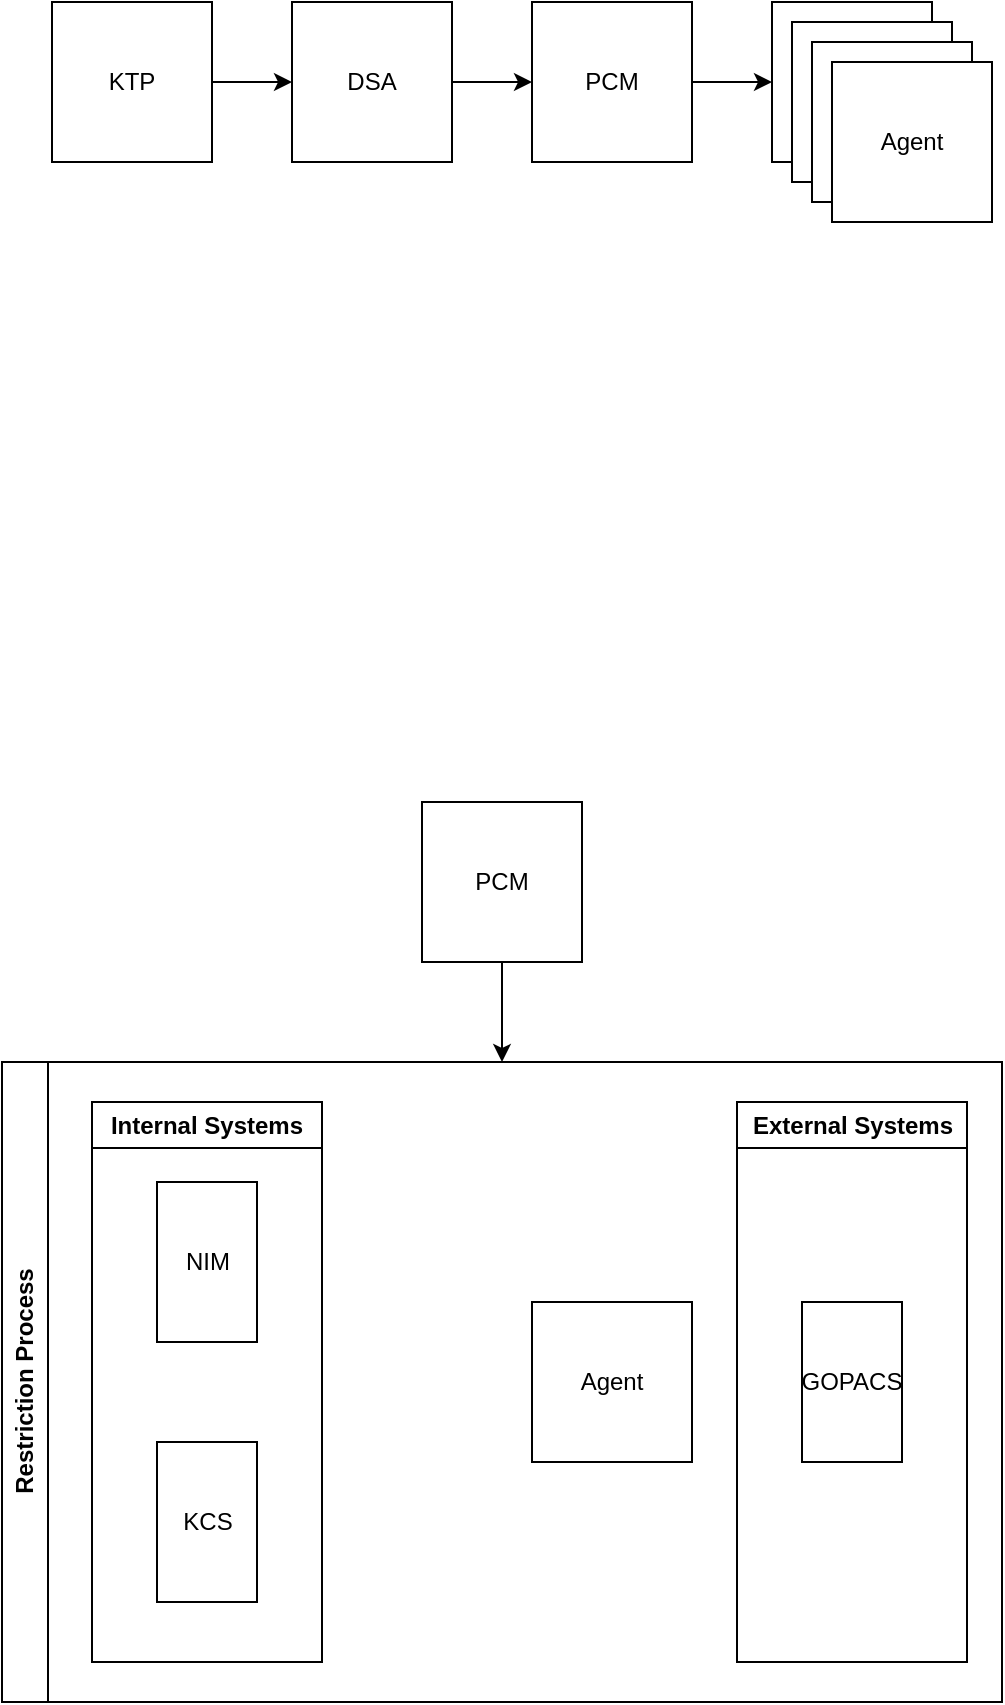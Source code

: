 <mxfile version="24.0.2" type="github">
  <diagram name="Page-1" id="P8IWiB_i9kUtWO3eiyb8">
    <mxGraphModel dx="1434" dy="916" grid="1" gridSize="10" guides="1" tooltips="1" connect="1" arrows="1" fold="1" page="1" pageScale="1" pageWidth="850" pageHeight="1100" math="0" shadow="0">
      <root>
        <mxCell id="0" />
        <mxCell id="1" parent="0" />
        <mxCell id="PdyEDygwn-VKjhZKK6fy-12" style="edgeStyle=orthogonalEdgeStyle;rounded=0;orthogonalLoop=1;jettySize=auto;html=1;exitX=1;exitY=0.5;exitDx=0;exitDy=0;entryX=0;entryY=0.5;entryDx=0;entryDy=0;" edge="1" parent="1" source="PdyEDygwn-VKjhZKK6fy-5" target="PdyEDygwn-VKjhZKK6fy-6">
          <mxGeometry relative="1" as="geometry" />
        </mxCell>
        <mxCell id="PdyEDygwn-VKjhZKK6fy-5" value="KTP" style="whiteSpace=wrap;html=1;aspect=fixed;" vertex="1" parent="1">
          <mxGeometry x="200" y="80" width="80" height="80" as="geometry" />
        </mxCell>
        <mxCell id="PdyEDygwn-VKjhZKK6fy-13" style="edgeStyle=orthogonalEdgeStyle;rounded=0;orthogonalLoop=1;jettySize=auto;html=1;exitX=1;exitY=0.5;exitDx=0;exitDy=0;entryX=0;entryY=0.5;entryDx=0;entryDy=0;" edge="1" parent="1" source="PdyEDygwn-VKjhZKK6fy-6" target="PdyEDygwn-VKjhZKK6fy-7">
          <mxGeometry relative="1" as="geometry" />
        </mxCell>
        <mxCell id="PdyEDygwn-VKjhZKK6fy-6" value="DSA" style="whiteSpace=wrap;html=1;aspect=fixed;" vertex="1" parent="1">
          <mxGeometry x="320" y="80" width="80" height="80" as="geometry" />
        </mxCell>
        <mxCell id="PdyEDygwn-VKjhZKK6fy-14" style="edgeStyle=orthogonalEdgeStyle;rounded=0;orthogonalLoop=1;jettySize=auto;html=1;exitX=1;exitY=0.5;exitDx=0;exitDy=0;entryX=0;entryY=0.5;entryDx=0;entryDy=0;" edge="1" parent="1" source="PdyEDygwn-VKjhZKK6fy-7" target="PdyEDygwn-VKjhZKK6fy-8">
          <mxGeometry relative="1" as="geometry" />
        </mxCell>
        <mxCell id="PdyEDygwn-VKjhZKK6fy-7" value="PCM" style="whiteSpace=wrap;html=1;aspect=fixed;" vertex="1" parent="1">
          <mxGeometry x="440" y="80" width="80" height="80" as="geometry" />
        </mxCell>
        <mxCell id="PdyEDygwn-VKjhZKK6fy-8" value="Age&lt;span style=&quot;color: rgba(0, 0, 0, 0); font-family: monospace; font-size: 0px; text-align: start; text-wrap: nowrap;&quot;&gt;%3CmxGraphModel%3E%3Croot%3E%3CmxCell%20id%3D%220%22%2F%3E%3CmxCell%20id%3D%221%22%20parent%3D%220%22%2F%3E%3CmxCell%20id%3D%222%22%20value%3D%22KTP%22%20style%3D%22whiteSpace%3Dwrap%3Bhtml%3D1%3Baspect%3Dfixed%3B%22%20vertex%3D%221%22%20parent%3D%221%22%3E%3CmxGeometry%20x%3D%2270%22%20y%3D%22100%22%20width%3D%2280%22%20height%3D%2280%22%20as%3D%22geometry%22%2F%3E%3C%2FmxCell%3E%3C%2Froot%3E%3C%2FmxGraphModel%3E&lt;/span&gt;nt" style="whiteSpace=wrap;html=1;aspect=fixed;" vertex="1" parent="1">
          <mxGeometry x="560" y="80" width="80" height="80" as="geometry" />
        </mxCell>
        <mxCell id="PdyEDygwn-VKjhZKK6fy-9" value="Agent" style="whiteSpace=wrap;html=1;aspect=fixed;" vertex="1" parent="1">
          <mxGeometry x="570" y="90" width="80" height="80" as="geometry" />
        </mxCell>
        <mxCell id="PdyEDygwn-VKjhZKK6fy-10" value="Agent" style="whiteSpace=wrap;html=1;aspect=fixed;" vertex="1" parent="1">
          <mxGeometry x="580" y="100" width="80" height="80" as="geometry" />
        </mxCell>
        <mxCell id="PdyEDygwn-VKjhZKK6fy-11" value="Agent" style="whiteSpace=wrap;html=1;aspect=fixed;" vertex="1" parent="1">
          <mxGeometry x="590" y="110" width="80" height="80" as="geometry" />
        </mxCell>
        <mxCell id="PdyEDygwn-VKjhZKK6fy-18" style="edgeStyle=orthogonalEdgeStyle;rounded=0;orthogonalLoop=1;jettySize=auto;html=1;exitX=0.5;exitY=1;exitDx=0;exitDy=0;entryX=0.5;entryY=0;entryDx=0;entryDy=0;" edge="1" parent="1" source="PdyEDygwn-VKjhZKK6fy-15" target="PdyEDygwn-VKjhZKK6fy-17">
          <mxGeometry relative="1" as="geometry" />
        </mxCell>
        <mxCell id="PdyEDygwn-VKjhZKK6fy-15" value="PCM" style="whiteSpace=wrap;html=1;aspect=fixed;" vertex="1" parent="1">
          <mxGeometry x="385" y="480" width="80" height="80" as="geometry" />
        </mxCell>
        <mxCell id="PdyEDygwn-VKjhZKK6fy-17" value="Restriction Process" style="swimlane;horizontal=0;whiteSpace=wrap;html=1;" vertex="1" parent="1">
          <mxGeometry x="175" y="610" width="500" height="320" as="geometry" />
        </mxCell>
        <mxCell id="PdyEDygwn-VKjhZKK6fy-23" value="Agent" style="whiteSpace=wrap;html=1;aspect=fixed;" vertex="1" parent="PdyEDygwn-VKjhZKK6fy-17">
          <mxGeometry x="265" y="120" width="80" height="80" as="geometry" />
        </mxCell>
        <mxCell id="PdyEDygwn-VKjhZKK6fy-26" value="Internal Systems" style="swimlane;whiteSpace=wrap;html=1;" vertex="1" parent="PdyEDygwn-VKjhZKK6fy-17">
          <mxGeometry x="45" y="20" width="115" height="280" as="geometry" />
        </mxCell>
        <mxCell id="PdyEDygwn-VKjhZKK6fy-19" value="NIM" style="rounded=0;whiteSpace=wrap;html=1;" vertex="1" parent="PdyEDygwn-VKjhZKK6fy-26">
          <mxGeometry x="32.5" y="40" width="50" height="80" as="geometry" />
        </mxCell>
        <mxCell id="PdyEDygwn-VKjhZKK6fy-22" value="KCS" style="rounded=0;whiteSpace=wrap;html=1;" vertex="1" parent="PdyEDygwn-VKjhZKK6fy-26">
          <mxGeometry x="32.5" y="170" width="50" height="80" as="geometry" />
        </mxCell>
        <mxCell id="PdyEDygwn-VKjhZKK6fy-28" value="External Systems" style="swimlane;whiteSpace=wrap;html=1;" vertex="1" parent="PdyEDygwn-VKjhZKK6fy-17">
          <mxGeometry x="367.5" y="20" width="115" height="280" as="geometry" />
        </mxCell>
        <mxCell id="PdyEDygwn-VKjhZKK6fy-24" value="GOPACS" style="rounded=0;whiteSpace=wrap;html=1;" vertex="1" parent="PdyEDygwn-VKjhZKK6fy-28">
          <mxGeometry x="32.5" y="100" width="50" height="80" as="geometry" />
        </mxCell>
      </root>
    </mxGraphModel>
  </diagram>
</mxfile>
